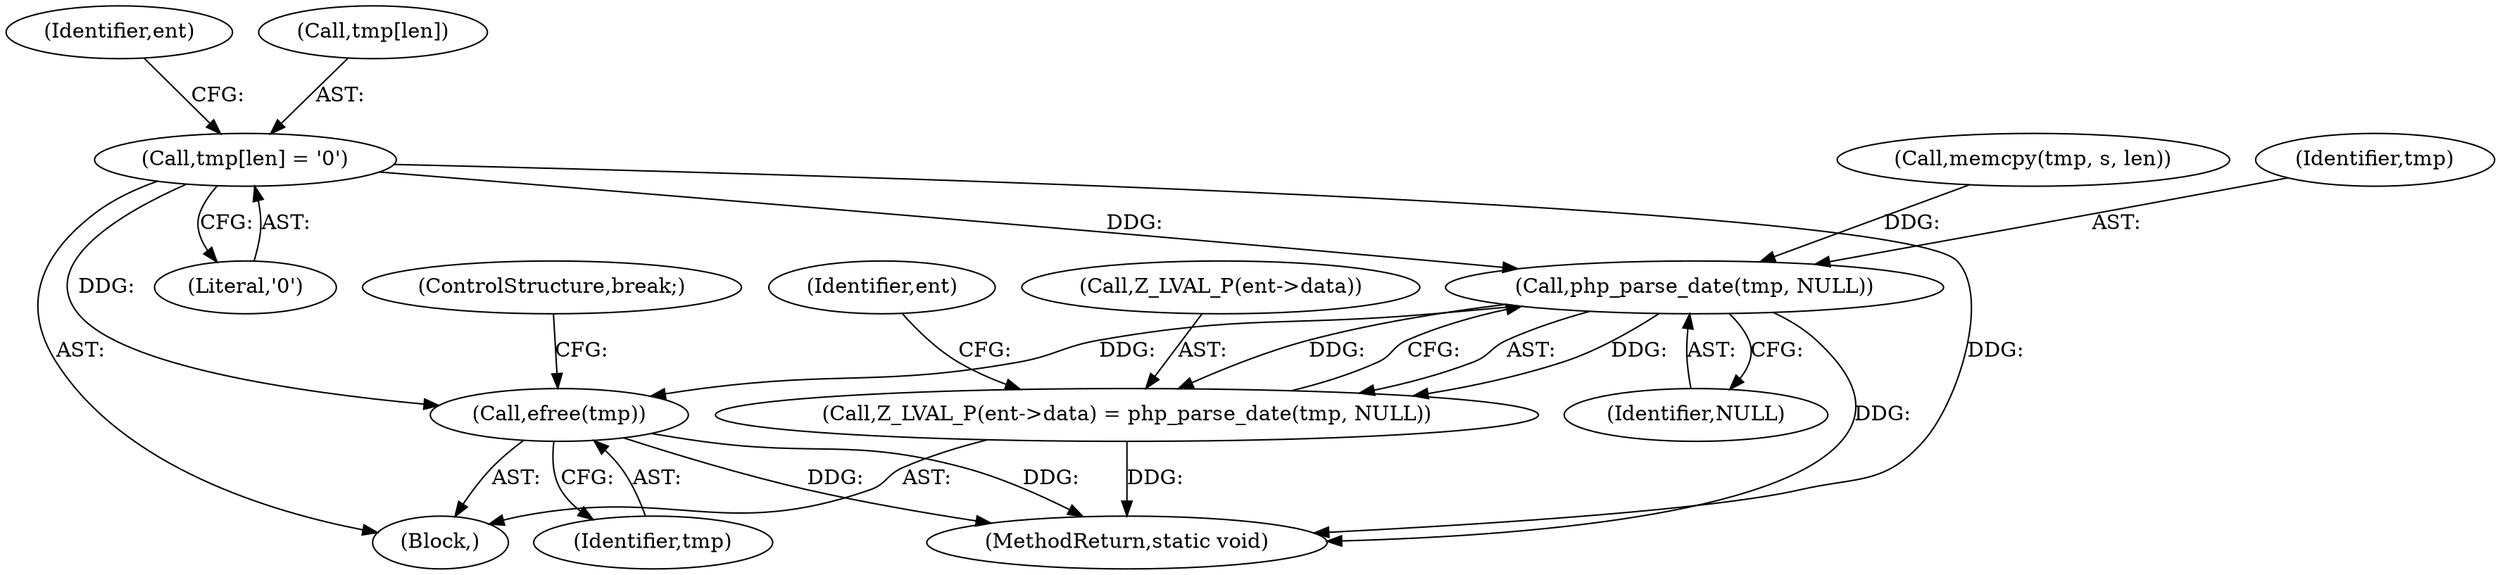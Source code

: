 digraph "0_php-src_426aeb2808955ee3d3f52e0cfb102834cdb836a5?w=1@pointer" {
"1000382" [label="(Call,tmp[len] = '\0')"];
"1000392" [label="(Call,php_parse_date(tmp, NULL))"];
"1000387" [label="(Call,Z_LVAL_P(ent->data) = php_parse_date(tmp, NULL))"];
"1000424" [label="(Call,efree(tmp))"];
"1000390" [label="(Identifier,ent)"];
"1000383" [label="(Call,tmp[len])"];
"1000399" [label="(Identifier,ent)"];
"1000424" [label="(Call,efree(tmp))"];
"1000388" [label="(Call,Z_LVAL_P(ent->data))"];
"1000386" [label="(Literal,'\0')"];
"1000370" [label="(Block,)"];
"1000378" [label="(Call,memcpy(tmp, s, len))"];
"1000382" [label="(Call,tmp[len] = '\0')"];
"1000429" [label="(MethodReturn,static void)"];
"1000426" [label="(ControlStructure,break;)"];
"1000394" [label="(Identifier,NULL)"];
"1000393" [label="(Identifier,tmp)"];
"1000387" [label="(Call,Z_LVAL_P(ent->data) = php_parse_date(tmp, NULL))"];
"1000425" [label="(Identifier,tmp)"];
"1000392" [label="(Call,php_parse_date(tmp, NULL))"];
"1000382" -> "1000370"  [label="AST: "];
"1000382" -> "1000386"  [label="CFG: "];
"1000383" -> "1000382"  [label="AST: "];
"1000386" -> "1000382"  [label="AST: "];
"1000390" -> "1000382"  [label="CFG: "];
"1000382" -> "1000429"  [label="DDG: "];
"1000382" -> "1000392"  [label="DDG: "];
"1000382" -> "1000424"  [label="DDG: "];
"1000392" -> "1000387"  [label="AST: "];
"1000392" -> "1000394"  [label="CFG: "];
"1000393" -> "1000392"  [label="AST: "];
"1000394" -> "1000392"  [label="AST: "];
"1000387" -> "1000392"  [label="CFG: "];
"1000392" -> "1000429"  [label="DDG: "];
"1000392" -> "1000387"  [label="DDG: "];
"1000392" -> "1000387"  [label="DDG: "];
"1000378" -> "1000392"  [label="DDG: "];
"1000392" -> "1000424"  [label="DDG: "];
"1000387" -> "1000370"  [label="AST: "];
"1000388" -> "1000387"  [label="AST: "];
"1000399" -> "1000387"  [label="CFG: "];
"1000387" -> "1000429"  [label="DDG: "];
"1000424" -> "1000370"  [label="AST: "];
"1000424" -> "1000425"  [label="CFG: "];
"1000425" -> "1000424"  [label="AST: "];
"1000426" -> "1000424"  [label="CFG: "];
"1000424" -> "1000429"  [label="DDG: "];
"1000424" -> "1000429"  [label="DDG: "];
}
